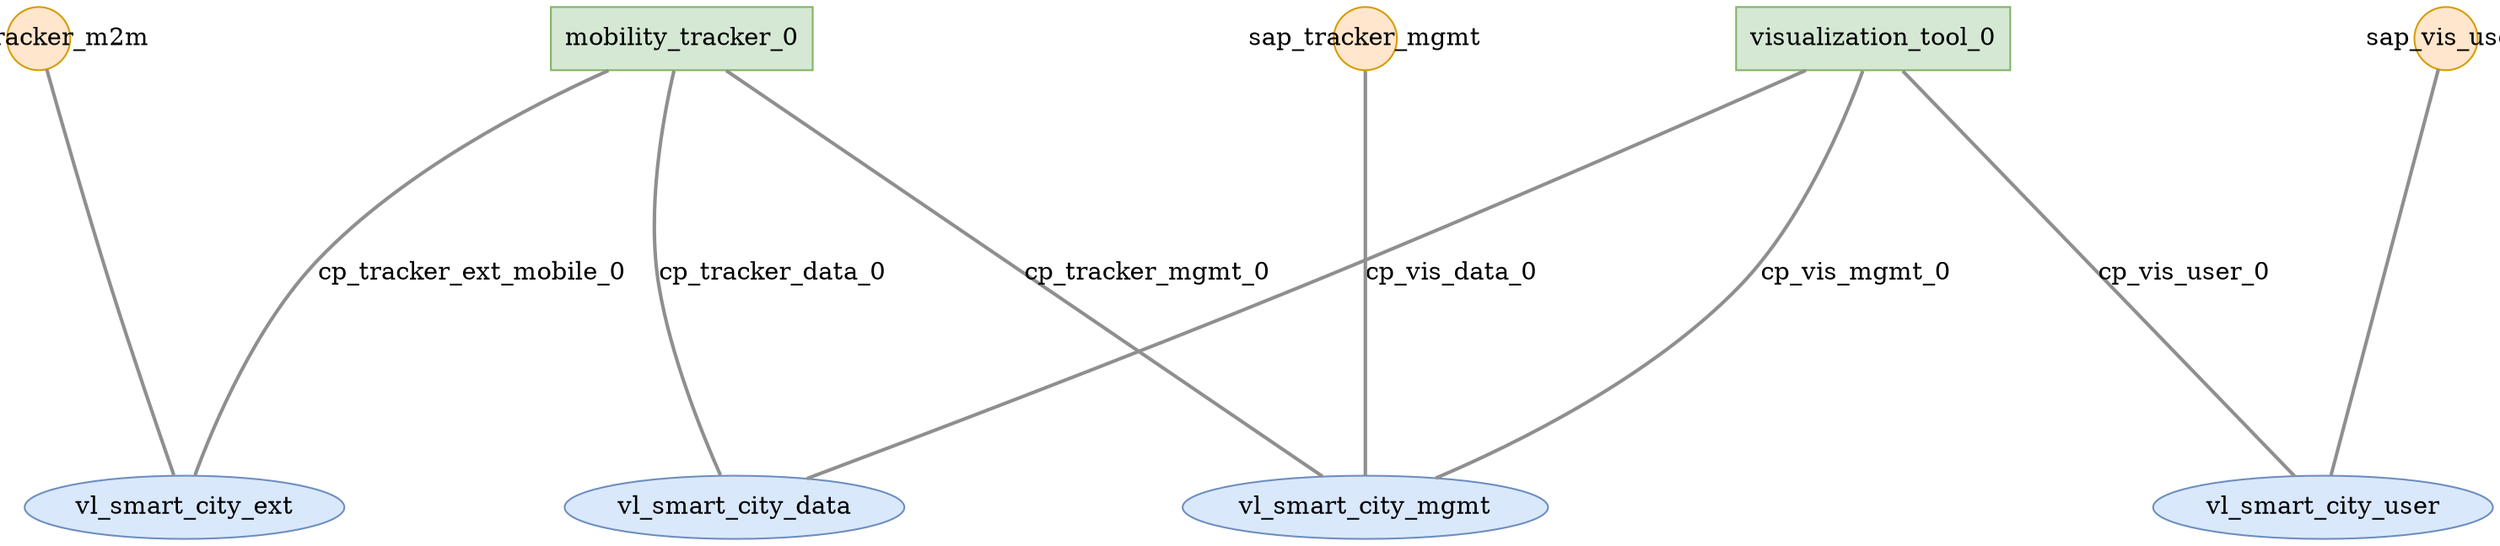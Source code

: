 strict graph G {
  nodesep=1;
  ranksep=3;
  splines=true;
  overlap=false;
  mindist=0.5;
  -1387715755 [ label="mobility_tracker_0" shape="box" style="filled" fillcolor="#d5e8d4" color="#82b366" ];
  -401307964 [ label="visualization_tool_0" shape="box" style="filled" fillcolor="#d5e8d4" color="#82b366" ];
  1321996204 [ label="vl_smart_city_ext" shape="oval" style="filled" fillcolor="#dae8fc" color="#6c8ebf" ];
  -1967842433 [ label="vl_smart_city_data" shape="oval" style="filled" fillcolor="#dae8fc" color="#6c8ebf" ];
  -1967568746 [ label="vl_smart_city_mgmt" shape="oval" style="filled" fillcolor="#dae8fc" color="#6c8ebf" ];
  -1967319136 [ label="vl_smart_city_user" shape="oval" style="filled" fillcolor="#dae8fc" color="#6c8ebf" ];
  -1875336892 [ label="sap_tracker_m2m" shape="circle" style="filled" fillcolor="#ffe6cc" color="#d79b00" fixedsize="true" ];
  1994149541 [ label="sap_tracker_mgmt" shape="circle" style="filled" fillcolor="#ffe6cc" color="#d79b00" fixedsize="true" ];
  585344071 [ label="sap_vis_user" shape="circle" style="filled" fillcolor="#ffe6cc" color="#d79b00" fixedsize="true" ];
  -1387715755 -- 1321996204 [ label="cp_tracker_ext_mobile_0" color="#8f8f8f" style="bold" ];
  -1387715755 -- -1967842433 [ label="cp_tracker_data_0" color="#8f8f8f" style="bold" ];
  -1387715755 -- -1967568746 [ label="cp_tracker_mgmt_0" color="#8f8f8f" style="bold" ];
  -401307964 -- -1967842433 [ label="cp_vis_data_0" color="#8f8f8f" style="bold" ];
  -401307964 -- -1967568746 [ label="cp_vis_mgmt_0" color="#8f8f8f" style="bold" ];
  -401307964 -- -1967319136 [ label="cp_vis_user_0" color="#8f8f8f" style="bold" ];
  -1875336892 -- 1321996204 [ label="" color="#8f8f8f" style="bold" ];
  1994149541 -- -1967568746 [ label="" color="#8f8f8f" style="bold" ];
  585344071 -- -1967319136 [ label="" color="#8f8f8f" style="bold" ];
}
